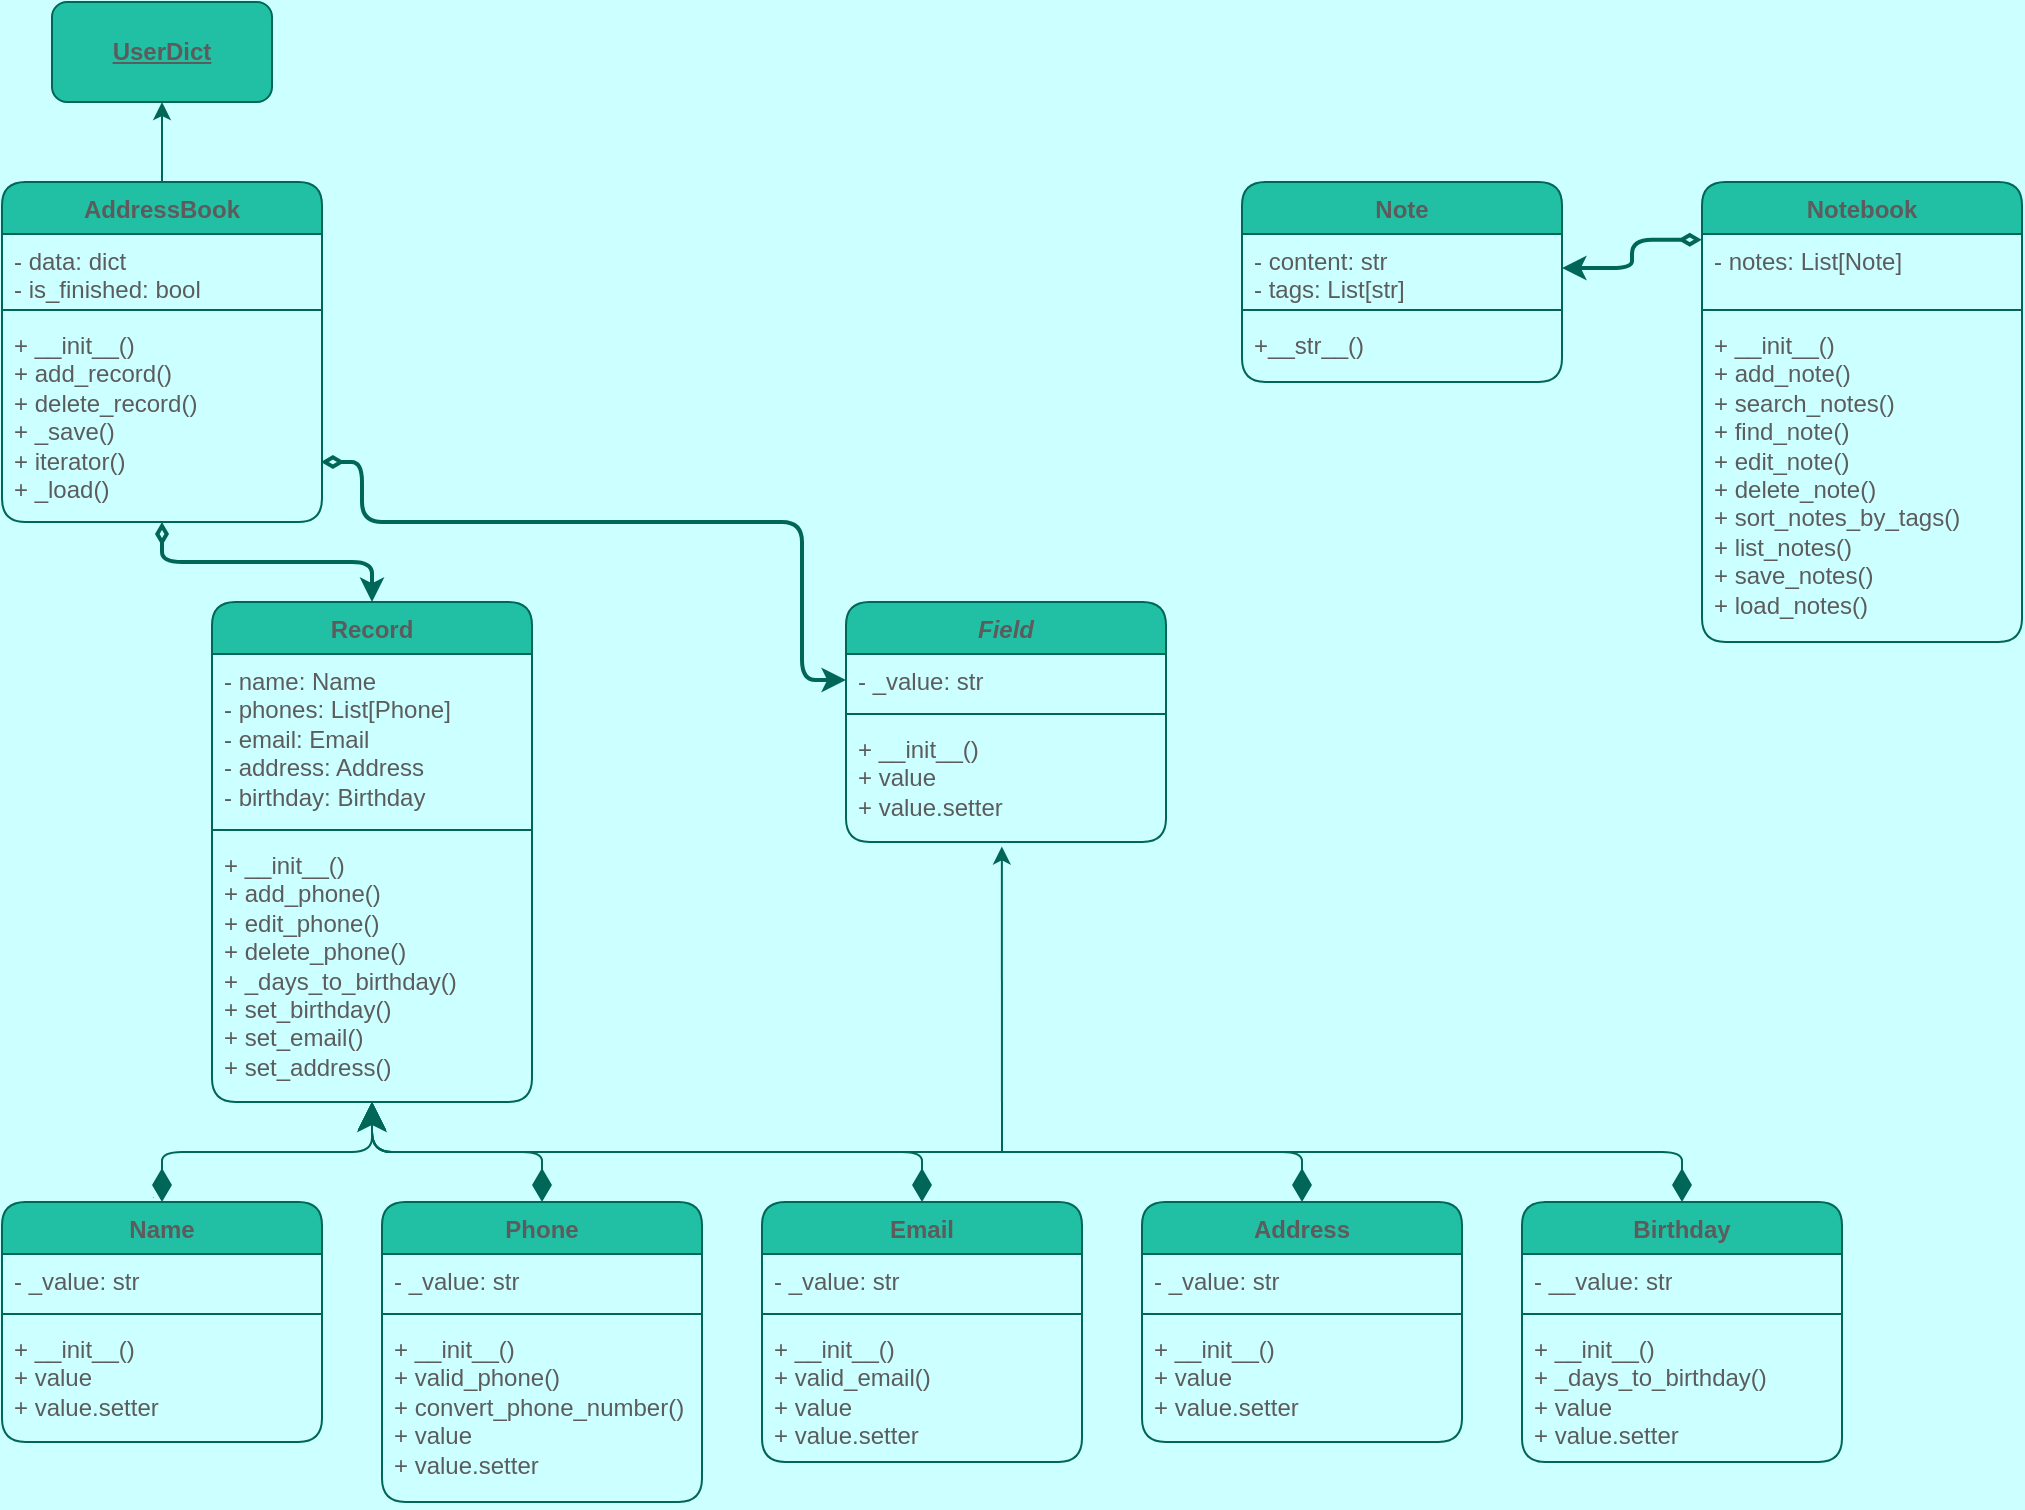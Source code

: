<mxfile version="21.2.8" type="google">
  <diagram name="Page-1" id="c4acf3e9-155e-7222-9cf6-157b1a14988f">
    <mxGraphModel grid="1" page="1" gridSize="10" guides="1" tooltips="1" connect="1" arrows="1" fold="1" pageScale="1" pageWidth="850" pageHeight="1100" background="#CCFFFF" math="0" shadow="0">
      <root>
        <mxCell id="0" />
        <mxCell id="1" parent="0" />
        <mxCell id="QWNx6GJXi6SuHdWqoAl9-1" style="edgeStyle=orthogonalEdgeStyle;rounded=1;orthogonalLoop=1;jettySize=auto;html=1;exitX=0.5;exitY=0;exitDx=0;exitDy=0;entryX=0.5;entryY=1;entryDx=0;entryDy=0;labelBackgroundColor=none;fontColor=default;strokeColor=#006658;" edge="1" parent="1" source="QWNx6GJXi6SuHdWqoAl9-3" target="QWNx6GJXi6SuHdWqoAl9-41">
          <mxGeometry relative="1" as="geometry" />
        </mxCell>
        <mxCell id="QWNx6GJXi6SuHdWqoAl9-2" style="edgeStyle=orthogonalEdgeStyle;rounded=1;orthogonalLoop=1;jettySize=auto;html=1;entryX=0.5;entryY=0;entryDx=0;entryDy=0;endArrow=classic;endFill=1;shadow=0;fontStyle=0;jumpSize=6;startArrow=diamondThin;startFill=0;strokeWidth=2;labelBackgroundColor=none;fontColor=default;strokeColor=#006658;" edge="1" parent="1" source="QWNx6GJXi6SuHdWqoAl9-3" target="QWNx6GJXi6SuHdWqoAl9-7">
          <mxGeometry relative="1" as="geometry" />
        </mxCell>
        <mxCell id="QWNx6GJXi6SuHdWqoAl9-3" value="AddressBook" style="swimlane;fontStyle=1;align=center;verticalAlign=top;childLayout=stackLayout;horizontal=1;startSize=26;horizontalStack=0;resizeParent=1;resizeParentMax=0;resizeLast=0;collapsible=1;marginBottom=0;whiteSpace=wrap;html=1;labelBackgroundColor=none;fillColor=#21C0A5;strokeColor=#006658;fontColor=#5C5C5C;rounded=1;" vertex="1" parent="1">
          <mxGeometry x="40" y="130" width="160" height="170" as="geometry" />
        </mxCell>
        <mxCell id="QWNx6GJXi6SuHdWqoAl9-4" value="- data: dict&lt;br&gt;- is_finished: bool" style="text;strokeColor=none;fillColor=none;align=left;verticalAlign=top;spacingLeft=4;spacingRight=4;overflow=hidden;rotatable=0;points=[[0,0.5],[1,0.5]];portConstraint=eastwest;whiteSpace=wrap;html=1;labelBackgroundColor=none;fontColor=#5C5C5C;rounded=1;" vertex="1" parent="QWNx6GJXi6SuHdWqoAl9-3">
          <mxGeometry y="26" width="160" height="34" as="geometry" />
        </mxCell>
        <mxCell id="QWNx6GJXi6SuHdWqoAl9-5" value="" style="line;strokeWidth=1;fillColor=none;align=left;verticalAlign=middle;spacingTop=-1;spacingLeft=3;spacingRight=3;rotatable=0;labelPosition=right;points=[];portConstraint=eastwest;labelBackgroundColor=none;strokeColor=#006658;fontColor=#5C5C5C;rounded=1;" vertex="1" parent="QWNx6GJXi6SuHdWqoAl9-3">
          <mxGeometry y="60" width="160" height="8" as="geometry" />
        </mxCell>
        <mxCell id="QWNx6GJXi6SuHdWqoAl9-6" value="&lt;span style=&quot;background-color: initial;&quot;&gt;+ __init__()&lt;/span&gt;&lt;br&gt;&lt;span style=&quot;background-color: initial;&quot;&gt;+ add_record&lt;/span&gt;()&lt;br&gt;&lt;span style=&quot;background-color: initial;&quot;&gt;+ delete_record&lt;/span&gt;()&lt;br&gt;&lt;span style=&quot;background-color: initial;&quot;&gt;+ _save&lt;/span&gt;()&lt;br&gt;&lt;span style=&quot;background-color: initial;&quot;&gt;+ iterator&lt;/span&gt;()&lt;br&gt;&lt;span style=&quot;background-color: initial;&quot;&gt;+ _load&lt;/span&gt;()" style="text;strokeColor=none;fillColor=none;align=left;verticalAlign=top;spacingLeft=4;spacingRight=4;overflow=hidden;rotatable=0;points=[[0,0.5],[1,0.5]];portConstraint=eastwest;whiteSpace=wrap;html=1;labelBackgroundColor=none;fontColor=#5C5C5C;rounded=1;" vertex="1" parent="QWNx6GJXi6SuHdWqoAl9-3">
          <mxGeometry y="68" width="160" height="102" as="geometry" />
        </mxCell>
        <mxCell id="QWNx6GJXi6SuHdWqoAl9-7" value="Record" style="swimlane;fontStyle=1;align=center;verticalAlign=top;childLayout=stackLayout;horizontal=1;startSize=26;horizontalStack=0;resizeParent=1;resizeParentMax=0;resizeLast=0;collapsible=1;marginBottom=0;whiteSpace=wrap;html=1;labelBackgroundColor=none;fillColor=#21C0A5;strokeColor=#006658;fontColor=#5C5C5C;rounded=1;" vertex="1" parent="1">
          <mxGeometry x="145" y="340" width="160" height="250" as="geometry" />
        </mxCell>
        <mxCell id="QWNx6GJXi6SuHdWqoAl9-8" value="- name: Name&lt;br&gt;- phones: List[Phone]&lt;br&gt;- email: Email&lt;br&gt;- address: Address&lt;br&gt;- birthday: Birthday" style="text;strokeColor=none;fillColor=none;align=left;verticalAlign=top;spacingLeft=4;spacingRight=4;overflow=hidden;rotatable=0;points=[[0,0.5],[1,0.5]];portConstraint=eastwest;whiteSpace=wrap;html=1;labelBackgroundColor=none;fontColor=#5C5C5C;rounded=1;" vertex="1" parent="QWNx6GJXi6SuHdWqoAl9-7">
          <mxGeometry y="26" width="160" height="84" as="geometry" />
        </mxCell>
        <mxCell id="QWNx6GJXi6SuHdWqoAl9-9" value="" style="line;strokeWidth=1;fillColor=none;align=left;verticalAlign=middle;spacingTop=-1;spacingLeft=3;spacingRight=3;rotatable=0;labelPosition=right;points=[];portConstraint=eastwest;labelBackgroundColor=none;strokeColor=#006658;fontColor=#5C5C5C;rounded=1;" vertex="1" parent="QWNx6GJXi6SuHdWqoAl9-7">
          <mxGeometry y="110" width="160" height="8" as="geometry" />
        </mxCell>
        <mxCell id="QWNx6GJXi6SuHdWqoAl9-10" value="&lt;div&gt;+ __init__()&amp;nbsp; &amp;nbsp; &amp;nbsp; &amp;nbsp; &amp;nbsp;&lt;/div&gt;&lt;div&gt;+ add_phone()&amp;nbsp; &amp;nbsp; &amp;nbsp; &amp;nbsp;&amp;nbsp;&lt;/div&gt;&lt;div&gt;+ edit_phone()&amp;nbsp; &amp;nbsp; &amp;nbsp; &amp;nbsp;&lt;/div&gt;&lt;div&gt;+ delete_phone()&amp;nbsp; &amp;nbsp; &amp;nbsp;&lt;/div&gt;&lt;div&gt;+ _days_to_birthday()&lt;/div&gt;&lt;div&gt;+ set_birthday()&amp;nbsp; &amp;nbsp; &amp;nbsp;&lt;/div&gt;&lt;div&gt;+ set_email()&amp;nbsp; &amp;nbsp; &amp;nbsp; &amp;nbsp;&amp;nbsp;&lt;/div&gt;&lt;div&gt;+ set_address()&lt;/div&gt;" style="text;strokeColor=none;fillColor=none;align=left;verticalAlign=top;spacingLeft=4;spacingRight=4;overflow=hidden;rotatable=0;points=[[0,0.5],[1,0.5]];portConstraint=eastwest;whiteSpace=wrap;html=1;labelBackgroundColor=none;fontColor=#5C5C5C;rounded=1;" vertex="1" parent="QWNx6GJXi6SuHdWqoAl9-7">
          <mxGeometry y="118" width="160" height="132" as="geometry" />
        </mxCell>
        <mxCell id="QWNx6GJXi6SuHdWqoAl9-16" value="Birthday" style="swimlane;fontStyle=1;align=center;verticalAlign=top;childLayout=stackLayout;horizontal=1;startSize=26;horizontalStack=0;resizeParent=1;resizeParentMax=0;resizeLast=0;collapsible=1;marginBottom=0;whiteSpace=wrap;html=1;labelBackgroundColor=none;fillColor=#21C0A5;strokeColor=#006658;fontColor=#5C5C5C;rounded=1;" vertex="1" parent="1">
          <mxGeometry x="800" y="640" width="160" height="130" as="geometry" />
        </mxCell>
        <mxCell id="QWNx6GJXi6SuHdWqoAl9-17" value="- __value: str" style="text;strokeColor=none;fillColor=none;align=left;verticalAlign=top;spacingLeft=4;spacingRight=4;overflow=hidden;rotatable=0;points=[[0,0.5],[1,0.5]];portConstraint=eastwest;whiteSpace=wrap;html=1;labelBackgroundColor=none;fontColor=#5C5C5C;rounded=1;" vertex="1" parent="QWNx6GJXi6SuHdWqoAl9-16">
          <mxGeometry y="26" width="160" height="26" as="geometry" />
        </mxCell>
        <mxCell id="QWNx6GJXi6SuHdWqoAl9-18" value="" style="line;strokeWidth=1;fillColor=none;align=left;verticalAlign=middle;spacingTop=-1;spacingLeft=3;spacingRight=3;rotatable=0;labelPosition=right;points=[];portConstraint=eastwest;labelBackgroundColor=none;strokeColor=#006658;fontColor=#5C5C5C;rounded=1;" vertex="1" parent="QWNx6GJXi6SuHdWqoAl9-16">
          <mxGeometry y="52" width="160" height="8" as="geometry" />
        </mxCell>
        <mxCell id="QWNx6GJXi6SuHdWqoAl9-19" value="&lt;div&gt;+ __init__()&amp;nbsp; &amp;nbsp; &amp;nbsp; &amp;nbsp;&amp;nbsp;&lt;/div&gt;&lt;div&gt;+ _days_to_birthday()&lt;/div&gt;&lt;div&gt;+ value&amp;nbsp; &amp;nbsp; &amp;nbsp; &amp;nbsp; &amp;nbsp; &amp;nbsp; &amp;nbsp;&lt;/div&gt;&lt;div&gt;+ value.setter&lt;/div&gt;" style="text;strokeColor=none;fillColor=none;align=left;verticalAlign=top;spacingLeft=4;spacingRight=4;overflow=hidden;rotatable=0;points=[[0,0.5],[1,0.5]];portConstraint=eastwest;whiteSpace=wrap;html=1;labelBackgroundColor=none;fontColor=#5C5C5C;rounded=1;" vertex="1" parent="QWNx6GJXi6SuHdWqoAl9-16">
          <mxGeometry y="60" width="160" height="70" as="geometry" />
        </mxCell>
        <mxCell id="QWNx6GJXi6SuHdWqoAl9-21" value="Name" style="swimlane;fontStyle=1;align=center;verticalAlign=top;childLayout=stackLayout;horizontal=1;startSize=26;horizontalStack=0;resizeParent=1;resizeParentMax=0;resizeLast=0;collapsible=1;marginBottom=0;whiteSpace=wrap;html=1;labelBackgroundColor=none;movable=1;resizable=1;rotatable=1;deletable=1;editable=1;locked=0;connectable=1;fillColor=#21C0A5;strokeColor=#006658;fontColor=#5C5C5C;rounded=1;" vertex="1" parent="1">
          <mxGeometry x="40" y="640" width="160" height="120" as="geometry" />
        </mxCell>
        <mxCell id="QWNx6GJXi6SuHdWqoAl9-22" value="- _value: str" style="text;strokeColor=none;fillColor=none;align=left;verticalAlign=top;spacingLeft=4;spacingRight=4;overflow=hidden;rotatable=0;points=[[0,0.5],[1,0.5]];portConstraint=eastwest;whiteSpace=wrap;html=1;labelBackgroundColor=none;fontColor=#5C5C5C;rounded=1;" vertex="1" parent="QWNx6GJXi6SuHdWqoAl9-21">
          <mxGeometry y="26" width="160" height="26" as="geometry" />
        </mxCell>
        <mxCell id="QWNx6GJXi6SuHdWqoAl9-23" value="" style="line;strokeWidth=1;fillColor=none;align=left;verticalAlign=middle;spacingTop=-1;spacingLeft=3;spacingRight=3;rotatable=0;labelPosition=right;points=[];portConstraint=eastwest;labelBackgroundColor=none;strokeColor=#006658;fontColor=#5C5C5C;rounded=1;" vertex="1" parent="QWNx6GJXi6SuHdWqoAl9-21">
          <mxGeometry y="52" width="160" height="8" as="geometry" />
        </mxCell>
        <mxCell id="QWNx6GJXi6SuHdWqoAl9-24" value="&lt;div&gt;+ __init__()&amp;nbsp; &amp;nbsp; &amp;nbsp; &amp;nbsp;&amp;nbsp;&lt;/div&gt;&lt;div&gt;+ value&amp;nbsp; &amp;nbsp; &amp;nbsp; &amp;nbsp; &amp;nbsp; &amp;nbsp; &amp;nbsp;&lt;/div&gt;&lt;div&gt;+ value.setter&amp;nbsp;&lt;/div&gt;" style="text;strokeColor=none;fillColor=none;align=left;verticalAlign=top;spacingLeft=4;spacingRight=4;overflow=hidden;rotatable=0;points=[[0,0.5],[1,0.5]];portConstraint=eastwest;whiteSpace=wrap;html=1;labelBackgroundColor=none;fontColor=#5C5C5C;rounded=1;" vertex="1" parent="QWNx6GJXi6SuHdWqoAl9-21">
          <mxGeometry y="60" width="160" height="60" as="geometry" />
        </mxCell>
        <mxCell id="QWNx6GJXi6SuHdWqoAl9-26" value="Phone" style="swimlane;fontStyle=1;align=center;verticalAlign=top;childLayout=stackLayout;horizontal=1;startSize=26;horizontalStack=0;resizeParent=1;resizeParentMax=0;resizeLast=0;collapsible=1;marginBottom=0;whiteSpace=wrap;html=1;labelBackgroundColor=none;fillColor=#21C0A5;strokeColor=#006658;fontColor=#5C5C5C;rounded=1;" vertex="1" parent="1">
          <mxGeometry x="230" y="640" width="160" height="150" as="geometry" />
        </mxCell>
        <mxCell id="QWNx6GJXi6SuHdWqoAl9-27" value="- _value: str" style="text;strokeColor=none;fillColor=none;align=left;verticalAlign=top;spacingLeft=4;spacingRight=4;overflow=hidden;rotatable=0;points=[[0,0.5],[1,0.5]];portConstraint=eastwest;whiteSpace=wrap;html=1;labelBackgroundColor=none;fontColor=#5C5C5C;rounded=1;" vertex="1" parent="QWNx6GJXi6SuHdWqoAl9-26">
          <mxGeometry y="26" width="160" height="26" as="geometry" />
        </mxCell>
        <mxCell id="QWNx6GJXi6SuHdWqoAl9-28" value="" style="line;strokeWidth=1;fillColor=none;align=left;verticalAlign=middle;spacingTop=-1;spacingLeft=3;spacingRight=3;rotatable=0;labelPosition=right;points=[];portConstraint=eastwest;labelBackgroundColor=none;strokeColor=#006658;fontColor=#5C5C5C;rounded=1;" vertex="1" parent="QWNx6GJXi6SuHdWqoAl9-26">
          <mxGeometry y="52" width="160" height="8" as="geometry" />
        </mxCell>
        <mxCell id="QWNx6GJXi6SuHdWqoAl9-29" value="&lt;div&gt;+ __init__()&amp;nbsp; &amp;nbsp; &amp;nbsp; &amp;nbsp;&amp;nbsp;&lt;/div&gt;&lt;div&gt;+ valid_phone()&amp;nbsp; &amp;nbsp; &amp;nbsp;&lt;/div&gt;&lt;div&gt;+ convert_phone_number()&lt;/div&gt;&lt;div&gt;+ value&amp;nbsp; &amp;nbsp; &amp;nbsp; &amp;nbsp; &amp;nbsp; &amp;nbsp; &amp;nbsp;&lt;/div&gt;&lt;div&gt;+ value.setter&lt;/div&gt;" style="text;strokeColor=none;fillColor=none;align=left;verticalAlign=top;spacingLeft=4;spacingRight=4;overflow=hidden;rotatable=0;points=[[0,0.5],[1,0.5]];portConstraint=eastwest;whiteSpace=wrap;html=1;labelBackgroundColor=none;fontColor=#5C5C5C;rounded=1;" vertex="1" parent="QWNx6GJXi6SuHdWqoAl9-26">
          <mxGeometry y="60" width="160" height="90" as="geometry" />
        </mxCell>
        <mxCell id="QWNx6GJXi6SuHdWqoAl9-31" value="Email" style="swimlane;fontStyle=1;align=center;verticalAlign=top;childLayout=stackLayout;horizontal=1;startSize=26;horizontalStack=0;resizeParent=1;resizeParentMax=0;resizeLast=0;collapsible=1;marginBottom=0;whiteSpace=wrap;html=1;labelBackgroundColor=none;fillColor=#21C0A5;strokeColor=#006658;fontColor=#5C5C5C;rounded=1;" vertex="1" parent="1">
          <mxGeometry x="420" y="640" width="160" height="130" as="geometry" />
        </mxCell>
        <mxCell id="QWNx6GJXi6SuHdWqoAl9-32" value="- _value: str" style="text;strokeColor=none;fillColor=none;align=left;verticalAlign=top;spacingLeft=4;spacingRight=4;overflow=hidden;rotatable=0;points=[[0,0.5],[1,0.5]];portConstraint=eastwest;whiteSpace=wrap;html=1;labelBackgroundColor=none;fontColor=#5C5C5C;rounded=1;" vertex="1" parent="QWNx6GJXi6SuHdWqoAl9-31">
          <mxGeometry y="26" width="160" height="26" as="geometry" />
        </mxCell>
        <mxCell id="QWNx6GJXi6SuHdWqoAl9-33" value="" style="line;strokeWidth=1;fillColor=none;align=left;verticalAlign=middle;spacingTop=-1;spacingLeft=3;spacingRight=3;rotatable=0;labelPosition=right;points=[];portConstraint=eastwest;labelBackgroundColor=none;strokeColor=#006658;fontColor=#5C5C5C;rounded=1;" vertex="1" parent="QWNx6GJXi6SuHdWqoAl9-31">
          <mxGeometry y="52" width="160" height="8" as="geometry" />
        </mxCell>
        <mxCell id="QWNx6GJXi6SuHdWqoAl9-34" value="&lt;div&gt;+ __init__()&amp;nbsp; &amp;nbsp; &amp;nbsp; &amp;nbsp;&amp;nbsp;&lt;/div&gt;&lt;div&gt;+ valid_email()&amp;nbsp; &amp;nbsp; &amp;nbsp;&lt;/div&gt;&lt;div&gt;+ value&amp;nbsp; &amp;nbsp; &amp;nbsp; &amp;nbsp; &amp;nbsp; &amp;nbsp; &amp;nbsp;&lt;/div&gt;&lt;div&gt;+ value.setter&amp;nbsp;&lt;/div&gt;" style="text;strokeColor=none;fillColor=none;align=left;verticalAlign=top;spacingLeft=4;spacingRight=4;overflow=hidden;rotatable=0;points=[[0,0.5],[1,0.5]];portConstraint=eastwest;whiteSpace=wrap;html=1;labelBackgroundColor=none;fontColor=#5C5C5C;rounded=1;" vertex="1" parent="QWNx6GJXi6SuHdWqoAl9-31">
          <mxGeometry y="60" width="160" height="70" as="geometry" />
        </mxCell>
        <mxCell id="QWNx6GJXi6SuHdWqoAl9-36" value="Address" style="swimlane;fontStyle=1;align=center;verticalAlign=top;childLayout=stackLayout;horizontal=1;startSize=26;horizontalStack=0;resizeParent=1;resizeParentMax=0;resizeLast=0;collapsible=1;marginBottom=0;whiteSpace=wrap;html=1;labelBackgroundColor=none;fillColor=#21C0A5;strokeColor=#006658;fontColor=#5C5C5C;rounded=1;" vertex="1" parent="1">
          <mxGeometry x="610" y="640" width="160" height="120" as="geometry" />
        </mxCell>
        <mxCell id="QWNx6GJXi6SuHdWqoAl9-37" value="- _value: str" style="text;strokeColor=none;fillColor=none;align=left;verticalAlign=top;spacingLeft=4;spacingRight=4;overflow=hidden;rotatable=0;points=[[0,0.5],[1,0.5]];portConstraint=eastwest;whiteSpace=wrap;html=1;labelBackgroundColor=none;fontColor=#5C5C5C;rounded=1;" vertex="1" parent="QWNx6GJXi6SuHdWqoAl9-36">
          <mxGeometry y="26" width="160" height="26" as="geometry" />
        </mxCell>
        <mxCell id="QWNx6GJXi6SuHdWqoAl9-38" value="" style="line;strokeWidth=1;fillColor=none;align=left;verticalAlign=middle;spacingTop=-1;spacingLeft=3;spacingRight=3;rotatable=0;labelPosition=right;points=[];portConstraint=eastwest;labelBackgroundColor=none;strokeColor=#006658;fontColor=#5C5C5C;rounded=1;" vertex="1" parent="QWNx6GJXi6SuHdWqoAl9-36">
          <mxGeometry y="52" width="160" height="8" as="geometry" />
        </mxCell>
        <mxCell id="QWNx6GJXi6SuHdWqoAl9-39" value="&lt;div&gt;+ __init__()&amp;nbsp; &amp;nbsp; &amp;nbsp; &amp;nbsp;&amp;nbsp;&lt;/div&gt;&lt;div&gt;+ value&amp;nbsp; &amp;nbsp; &amp;nbsp; &amp;nbsp; &amp;nbsp; &amp;nbsp; &amp;nbsp;&lt;/div&gt;&lt;div&gt;+ value.setter&amp;nbsp;&lt;/div&gt;" style="text;strokeColor=none;fillColor=none;align=left;verticalAlign=top;spacingLeft=4;spacingRight=4;overflow=hidden;rotatable=0;points=[[0,0.5],[1,0.5]];portConstraint=eastwest;whiteSpace=wrap;html=1;labelBackgroundColor=none;fontColor=#5C5C5C;rounded=1;" vertex="1" parent="QWNx6GJXi6SuHdWqoAl9-36">
          <mxGeometry y="60" width="160" height="60" as="geometry" />
        </mxCell>
        <mxCell id="QWNx6GJXi6SuHdWqoAl9-41" value="&lt;b&gt;&lt;u&gt;UserDict&lt;/u&gt;&lt;/b&gt;" style="html=1;whiteSpace=wrap;labelBackgroundColor=none;fillColor=#21C0A5;strokeColor=#006658;fontColor=#5C5C5C;rounded=1;" vertex="1" parent="1">
          <mxGeometry x="65" y="40" width="110" height="50" as="geometry" />
        </mxCell>
        <mxCell id="QWNx6GJXi6SuHdWqoAl9-42" value="1" style="endArrow=classic;html=1;endSize=12;startArrow=diamondThin;startSize=14;startFill=1;edgeStyle=orthogonalEdgeStyle;align=right;verticalAlign=bottom;rounded=1;exitX=0.5;exitY=0;exitDx=0;exitDy=0;endFill=1;fontColor=default;fontSize=1;labelBackgroundColor=none;strokeColor=#006658;" edge="1" parent="1" source="QWNx6GJXi6SuHdWqoAl9-21" target="QWNx6GJXi6SuHdWqoAl9-7">
          <mxGeometry x="-1" y="3" relative="1" as="geometry">
            <mxPoint x="110" y="530" as="sourcePoint" />
            <mxPoint x="270" y="530" as="targetPoint" />
          </mxGeometry>
        </mxCell>
        <mxCell id="QWNx6GJXi6SuHdWqoAl9-43" value="1" style="endArrow=open;html=1;endSize=12;startArrow=diamondThin;startSize=14;startFill=1;edgeStyle=orthogonalEdgeStyle;align=left;verticalAlign=bottom;rounded=1;fontColor=default;exitX=0.5;exitY=0;exitDx=0;exitDy=0;fontSize=1;noLabel=1;labelBackgroundColor=none;strokeColor=#006658;" edge="1" parent="1" source="QWNx6GJXi6SuHdWqoAl9-16" target="QWNx6GJXi6SuHdWqoAl9-7">
          <mxGeometry x="-1" y="3" relative="1" as="geometry">
            <mxPoint x="160" y="460" as="sourcePoint" />
            <mxPoint x="320" y="460" as="targetPoint" />
          </mxGeometry>
        </mxCell>
        <mxCell id="QWNx6GJXi6SuHdWqoAl9-44" value="1" style="endArrow=open;html=1;endSize=12;startArrow=diamondThin;startSize=14;startFill=1;edgeStyle=orthogonalEdgeStyle;align=left;verticalAlign=bottom;rounded=1;fontColor=default;fontSize=1;exitX=0.5;exitY=0;exitDx=0;exitDy=0;noLabel=1;labelBackgroundColor=none;strokeColor=#006658;" edge="1" parent="1" source="QWNx6GJXi6SuHdWqoAl9-36" target="QWNx6GJXi6SuHdWqoAl9-7">
          <mxGeometry x="-1" y="3" relative="1" as="geometry">
            <mxPoint x="240" y="509" as="sourcePoint" />
            <mxPoint x="400" y="509" as="targetPoint" />
          </mxGeometry>
        </mxCell>
        <mxCell id="QWNx6GJXi6SuHdWqoAl9-45" value="1" style="endArrow=open;html=1;endSize=12;startArrow=diamondThin;startSize=14;startFill=1;edgeStyle=orthogonalEdgeStyle;align=left;verticalAlign=bottom;rounded=1;fontColor=default;exitX=0.5;exitY=0;exitDx=0;exitDy=0;fontSize=1;noLabel=1;labelBackgroundColor=none;strokeColor=#006658;" edge="1" parent="1" source="QWNx6GJXi6SuHdWqoAl9-31" target="QWNx6GJXi6SuHdWqoAl9-7">
          <mxGeometry x="-1" y="3" relative="1" as="geometry">
            <mxPoint x="180" y="480" as="sourcePoint" />
            <mxPoint x="340" y="480" as="targetPoint" />
          </mxGeometry>
        </mxCell>
        <mxCell id="QWNx6GJXi6SuHdWqoAl9-46" value="1" style="endArrow=open;html=1;endSize=12;startArrow=diamondThin;startSize=14;startFill=1;edgeStyle=orthogonalEdgeStyle;align=left;verticalAlign=bottom;rounded=1;exitX=0.5;exitY=0;exitDx=0;exitDy=0;fontSize=1;fontColor=default;noLabel=1;labelBackgroundColor=none;strokeColor=#006658;" edge="1" parent="1" source="QWNx6GJXi6SuHdWqoAl9-26" target="QWNx6GJXi6SuHdWqoAl9-7">
          <mxGeometry x="-1" y="3" relative="1" as="geometry">
            <mxPoint x="190" y="490" as="sourcePoint" />
            <mxPoint x="350" y="490" as="targetPoint" />
          </mxGeometry>
        </mxCell>
        <mxCell id="QWNx6GJXi6SuHdWqoAl9-93" value="Note" style="swimlane;fontStyle=1;align=center;verticalAlign=top;childLayout=stackLayout;horizontal=1;startSize=26;horizontalStack=0;resizeParent=1;resizeParentMax=0;resizeLast=0;collapsible=1;marginBottom=0;whiteSpace=wrap;html=1;labelBackgroundColor=none;fillColor=#21C0A5;strokeColor=#006658;fontColor=#5C5C5C;rounded=1;" vertex="1" parent="1">
          <mxGeometry x="660" y="130" width="160" height="100" as="geometry" />
        </mxCell>
        <mxCell id="QWNx6GJXi6SuHdWqoAl9-94" value="&lt;div&gt;- content: str&lt;/div&gt;&lt;div&gt;- tags: List[str]&amp;nbsp;&lt;/div&gt;" style="text;strokeColor=none;fillColor=none;align=left;verticalAlign=top;spacingLeft=4;spacingRight=4;overflow=hidden;rotatable=0;points=[[0,0.5],[1,0.5]];portConstraint=eastwest;whiteSpace=wrap;html=1;labelBackgroundColor=none;fontColor=#5C5C5C;rounded=1;" vertex="1" parent="QWNx6GJXi6SuHdWqoAl9-93">
          <mxGeometry y="26" width="160" height="34" as="geometry" />
        </mxCell>
        <mxCell id="QWNx6GJXi6SuHdWqoAl9-95" value="" style="line;strokeWidth=1;fillColor=none;align=left;verticalAlign=middle;spacingTop=-1;spacingLeft=3;spacingRight=3;rotatable=0;labelPosition=right;points=[];portConstraint=eastwest;labelBackgroundColor=none;strokeColor=#006658;fontColor=#5C5C5C;rounded=1;" vertex="1" parent="QWNx6GJXi6SuHdWqoAl9-93">
          <mxGeometry y="60" width="160" height="8" as="geometry" />
        </mxCell>
        <mxCell id="QWNx6GJXi6SuHdWqoAl9-96" value="&lt;span style=&quot;background-color: initial;&quot;&gt;+&lt;/span&gt;__str__()" style="text;strokeColor=none;fillColor=none;align=left;verticalAlign=top;spacingLeft=4;spacingRight=4;overflow=hidden;rotatable=0;points=[[0,0.5],[1,0.5]];portConstraint=eastwest;whiteSpace=wrap;html=1;labelBackgroundColor=none;fontColor=#5C5C5C;rounded=1;" vertex="1" parent="QWNx6GJXi6SuHdWqoAl9-93">
          <mxGeometry y="68" width="160" height="32" as="geometry" />
        </mxCell>
        <mxCell id="QWNx6GJXi6SuHdWqoAl9-98" value="&lt;i&gt;Field&lt;/i&gt;" style="swimlane;fontStyle=1;align=center;verticalAlign=top;childLayout=stackLayout;horizontal=1;startSize=26;horizontalStack=0;resizeParent=1;resizeParentMax=0;resizeLast=0;collapsible=1;marginBottom=0;whiteSpace=wrap;html=1;labelBackgroundColor=none;movable=1;resizable=1;rotatable=1;deletable=1;editable=1;locked=0;connectable=1;fillColor=#21C0A5;strokeColor=#006658;fontColor=#5C5C5C;rounded=1;" vertex="1" parent="1">
          <mxGeometry x="462" y="340" width="160" height="120" as="geometry" />
        </mxCell>
        <mxCell id="QWNx6GJXi6SuHdWqoAl9-99" value="- _value: str" style="text;strokeColor=none;fillColor=none;align=left;verticalAlign=top;spacingLeft=4;spacingRight=4;overflow=hidden;rotatable=0;points=[[0,0.5],[1,0.5]];portConstraint=eastwest;whiteSpace=wrap;html=1;labelBackgroundColor=none;fontColor=#5C5C5C;rounded=1;" vertex="1" parent="QWNx6GJXi6SuHdWqoAl9-98">
          <mxGeometry y="26" width="160" height="26" as="geometry" />
        </mxCell>
        <mxCell id="QWNx6GJXi6SuHdWqoAl9-100" value="" style="line;strokeWidth=1;fillColor=none;align=left;verticalAlign=middle;spacingTop=-1;spacingLeft=3;spacingRight=3;rotatable=0;labelPosition=right;points=[];portConstraint=eastwest;labelBackgroundColor=none;strokeColor=#006658;fontColor=#5C5C5C;rounded=1;" vertex="1" parent="QWNx6GJXi6SuHdWqoAl9-98">
          <mxGeometry y="52" width="160" height="8" as="geometry" />
        </mxCell>
        <mxCell id="QWNx6GJXi6SuHdWqoAl9-101" value="&lt;div&gt;+ __init__()&amp;nbsp; &amp;nbsp; &amp;nbsp; &amp;nbsp;&amp;nbsp;&lt;/div&gt;&lt;div&gt;+ value&amp;nbsp; &amp;nbsp; &amp;nbsp; &amp;nbsp; &amp;nbsp; &amp;nbsp; &amp;nbsp;&lt;/div&gt;&lt;div&gt;+ value.setter&amp;nbsp;&lt;/div&gt;" style="text;strokeColor=none;fillColor=none;align=left;verticalAlign=top;spacingLeft=4;spacingRight=4;overflow=hidden;rotatable=0;points=[[0,0.5],[1,0.5]];portConstraint=eastwest;whiteSpace=wrap;html=1;labelBackgroundColor=none;fontColor=#5C5C5C;rounded=1;" vertex="1" parent="QWNx6GJXi6SuHdWqoAl9-98">
          <mxGeometry y="60" width="160" height="60" as="geometry" />
        </mxCell>
        <mxCell id="QWNx6GJXi6SuHdWqoAl9-102" value="" style="endArrow=classic;html=1;rounded=1;entryX=0.487;entryY=1.037;entryDx=0;entryDy=0;entryPerimeter=0;labelBackgroundColor=none;strokeColor=#006658;fontColor=default;" edge="1" parent="1" target="QWNx6GJXi6SuHdWqoAl9-101">
          <mxGeometry width="50" height="50" relative="1" as="geometry">
            <mxPoint x="540" y="615" as="sourcePoint" />
            <mxPoint x="540" y="465" as="targetPoint" />
          </mxGeometry>
        </mxCell>
        <mxCell id="QWNx6GJXi6SuHdWqoAl9-104" style="edgeStyle=orthogonalEdgeStyle;rounded=1;orthogonalLoop=1;jettySize=auto;html=1;entryX=0;entryY=0.5;entryDx=0;entryDy=0;endArrow=classic;endFill=1;shadow=0;fontStyle=0;jumpSize=6;startArrow=diamondThin;startFill=0;strokeWidth=2;labelBackgroundColor=none;fontColor=default;strokeColor=#006658;" edge="1" parent="1" target="QWNx6GJXi6SuHdWqoAl9-99">
          <mxGeometry relative="1" as="geometry">
            <mxPoint x="199.48" y="270" as="sourcePoint" />
            <mxPoint x="304.48" y="310" as="targetPoint" />
            <Array as="points">
              <mxPoint x="220" y="270" />
              <mxPoint x="220" y="300" />
              <mxPoint x="440" y="300" />
              <mxPoint x="440" y="379" />
            </Array>
          </mxGeometry>
        </mxCell>
        <mxCell id="QWNx6GJXi6SuHdWqoAl9-105" value="Notebook" style="swimlane;fontStyle=1;align=center;verticalAlign=top;childLayout=stackLayout;horizontal=1;startSize=26;horizontalStack=0;resizeParent=1;resizeParentMax=0;resizeLast=0;collapsible=1;marginBottom=0;whiteSpace=wrap;html=1;labelBackgroundColor=none;fillColor=#21C0A5;strokeColor=#006658;fontColor=#5C5C5C;rounded=1;" vertex="1" parent="1">
          <mxGeometry x="890" y="130" width="160" height="230" as="geometry" />
        </mxCell>
        <mxCell id="QWNx6GJXi6SuHdWqoAl9-106" value="- notes: List[Note]&amp;nbsp; &amp;nbsp;&amp;nbsp;" style="text;strokeColor=none;fillColor=none;align=left;verticalAlign=top;spacingLeft=4;spacingRight=4;overflow=hidden;rotatable=0;points=[[0,0.5],[1,0.5]];portConstraint=eastwest;whiteSpace=wrap;html=1;labelBackgroundColor=none;fontColor=#5C5C5C;rounded=1;" vertex="1" parent="QWNx6GJXi6SuHdWqoAl9-105">
          <mxGeometry y="26" width="160" height="34" as="geometry" />
        </mxCell>
        <mxCell id="QWNx6GJXi6SuHdWqoAl9-107" value="" style="line;strokeWidth=1;fillColor=none;align=left;verticalAlign=middle;spacingTop=-1;spacingLeft=3;spacingRight=3;rotatable=0;labelPosition=right;points=[];portConstraint=eastwest;labelBackgroundColor=none;strokeColor=#006658;fontColor=#5C5C5C;rounded=1;" vertex="1" parent="QWNx6GJXi6SuHdWqoAl9-105">
          <mxGeometry y="60" width="160" height="8" as="geometry" />
        </mxCell>
        <mxCell id="QWNx6GJXi6SuHdWqoAl9-108" value="&lt;span style=&quot;background-color: initial;&quot;&gt;+ __init__()&lt;/span&gt;&lt;br&gt;&lt;span style=&quot;background-color: initial;&quot;&gt;+&amp;nbsp;&lt;/span&gt;add_note()&lt;div&gt;+ search_notes()&lt;/div&gt;&lt;div&gt;+ find_note()&lt;/div&gt;+&amp;nbsp;&lt;span style=&quot;background-color: initial;&quot;&gt;edit_note()&lt;/span&gt;&lt;br&gt;+&amp;nbsp;&lt;span style=&quot;background-color: initial;&quot;&gt;delete_note()&lt;/span&gt;&lt;br&gt;+&amp;nbsp;&lt;span style=&quot;background-color: initial;&quot;&gt;sort_notes_by_tags()&lt;/span&gt;&lt;br&gt;+&amp;nbsp;&lt;span style=&quot;background-color: initial;&quot;&gt;list_notes()&lt;/span&gt;&lt;br&gt;+&amp;nbsp;&lt;span style=&quot;background-color: initial;&quot;&gt;save_notes()&lt;/span&gt;&lt;br&gt;+&amp;nbsp;&lt;span style=&quot;background-color: initial;&quot;&gt;load_notes()&lt;/span&gt;" style="text;strokeColor=none;fillColor=none;align=left;verticalAlign=top;spacingLeft=4;spacingRight=4;overflow=hidden;rotatable=0;points=[[0,0.5],[1,0.5]];portConstraint=eastwest;whiteSpace=wrap;html=1;labelBackgroundColor=none;fontColor=#5C5C5C;rounded=1;" vertex="1" parent="QWNx6GJXi6SuHdWqoAl9-105">
          <mxGeometry y="68" width="160" height="162" as="geometry" />
        </mxCell>
        <mxCell id="QWNx6GJXi6SuHdWqoAl9-110" style="edgeStyle=orthogonalEdgeStyle;rounded=1;orthogonalLoop=1;jettySize=auto;html=1;entryX=1;entryY=0.5;entryDx=0;entryDy=0;endArrow=classic;endFill=1;shadow=0;fontStyle=0;jumpSize=6;startArrow=diamondThin;startFill=0;strokeWidth=2;labelBackgroundColor=none;fontColor=default;strokeColor=#006658;exitX=-0.001;exitY=0.084;exitDx=0;exitDy=0;exitPerimeter=0;" edge="1" parent="1" source="QWNx6GJXi6SuHdWqoAl9-106" target="QWNx6GJXi6SuHdWqoAl9-94">
          <mxGeometry relative="1" as="geometry">
            <mxPoint x="750" y="290" as="sourcePoint" />
            <mxPoint x="855" y="330" as="targetPoint" />
          </mxGeometry>
        </mxCell>
      </root>
    </mxGraphModel>
  </diagram>
</mxfile>

